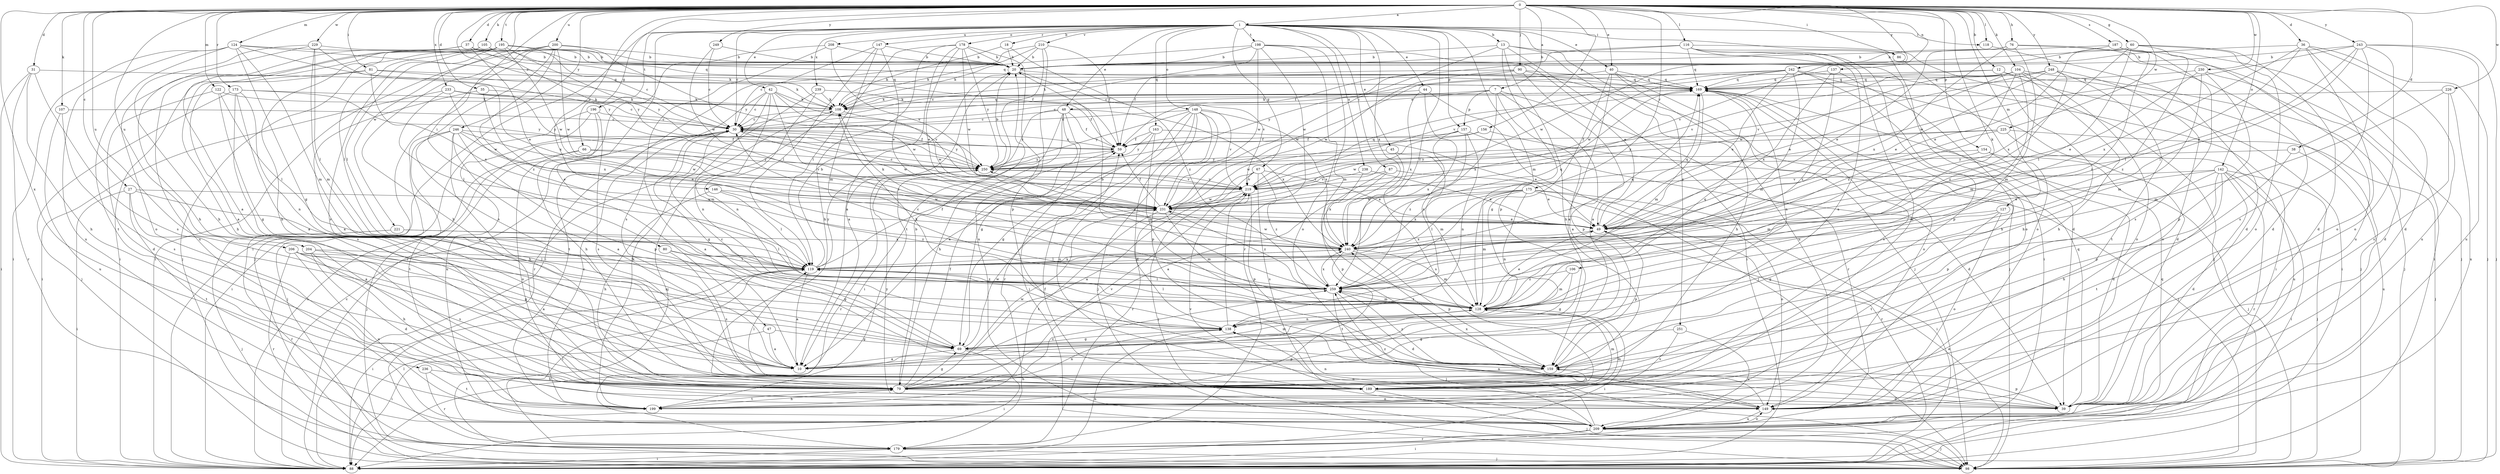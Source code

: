 strict digraph  {
0;
1;
7;
10;
12;
13;
18;
20;
27;
30;
31;
35;
36;
37;
38;
39;
40;
42;
44;
45;
47;
48;
49;
59;
60;
66;
67;
69;
76;
79;
80;
81;
86;
87;
88;
90;
98;
104;
105;
106;
107;
108;
116;
118;
119;
122;
124;
127;
128;
137;
138;
142;
146;
147;
148;
149;
154;
156;
157;
159;
163;
169;
173;
175;
178;
179;
187;
189;
195;
196;
198;
199;
200;
204;
206;
208;
209;
210;
219;
221;
225;
226;
229;
230;
231;
233;
236;
238;
239;
240;
242;
243;
246;
248;
249;
250;
251;
259;
0 -> 1  [label=a];
0 -> 7  [label=a];
0 -> 12  [label=b];
0 -> 27  [label=c];
0 -> 30  [label=c];
0 -> 31  [label=d];
0 -> 35  [label=d];
0 -> 36  [label=d];
0 -> 37  [label=d];
0 -> 38  [label=d];
0 -> 40  [label=e];
0 -> 60  [label=g];
0 -> 66  [label=g];
0 -> 76  [label=h];
0 -> 80  [label=i];
0 -> 81  [label=i];
0 -> 86  [label=i];
0 -> 90  [label=j];
0 -> 104  [label=k];
0 -> 105  [label=k];
0 -> 106  [label=k];
0 -> 107  [label=k];
0 -> 116  [label=l];
0 -> 118  [label=l];
0 -> 122  [label=m];
0 -> 124  [label=m];
0 -> 127  [label=m];
0 -> 137  [label=n];
0 -> 142  [label=o];
0 -> 146  [label=o];
0 -> 154  [label=p];
0 -> 156  [label=p];
0 -> 173  [label=r];
0 -> 175  [label=r];
0 -> 187  [label=s];
0 -> 195  [label=t];
0 -> 200  [label=u];
0 -> 204  [label=u];
0 -> 206  [label=u];
0 -> 221  [label=w];
0 -> 225  [label=w];
0 -> 226  [label=w];
0 -> 229  [label=w];
0 -> 230  [label=w];
0 -> 233  [label=x];
0 -> 236  [label=x];
0 -> 242  [label=y];
0 -> 243  [label=y];
0 -> 246  [label=y];
0 -> 248  [label=y];
0 -> 249  [label=y];
1 -> 13  [label=b];
1 -> 18  [label=b];
1 -> 30  [label=c];
1 -> 40  [label=e];
1 -> 42  [label=e];
1 -> 44  [label=e];
1 -> 45  [label=e];
1 -> 47  [label=e];
1 -> 48  [label=e];
1 -> 67  [label=g];
1 -> 86  [label=i];
1 -> 87  [label=i];
1 -> 88  [label=i];
1 -> 118  [label=l];
1 -> 128  [label=m];
1 -> 147  [label=o];
1 -> 148  [label=o];
1 -> 157  [label=p];
1 -> 163  [label=q];
1 -> 178  [label=r];
1 -> 196  [label=t];
1 -> 198  [label=t];
1 -> 208  [label=u];
1 -> 210  [label=v];
1 -> 238  [label=x];
1 -> 239  [label=x];
1 -> 240  [label=x];
1 -> 251  [label=z];
1 -> 259  [label=z];
7 -> 10  [label=a];
7 -> 30  [label=c];
7 -> 48  [label=e];
7 -> 157  [label=p];
7 -> 159  [label=p];
7 -> 179  [label=r];
7 -> 240  [label=x];
12 -> 79  [label=h];
12 -> 88  [label=i];
12 -> 98  [label=j];
12 -> 108  [label=k];
12 -> 169  [label=q];
13 -> 20  [label=b];
13 -> 39  [label=d];
13 -> 79  [label=h];
13 -> 88  [label=i];
13 -> 159  [label=p];
13 -> 209  [label=u];
13 -> 231  [label=w];
18 -> 20  [label=b];
18 -> 108  [label=k];
18 -> 259  [label=z];
20 -> 10  [label=a];
20 -> 169  [label=q];
20 -> 219  [label=v];
27 -> 10  [label=a];
27 -> 88  [label=i];
27 -> 199  [label=t];
27 -> 231  [label=w];
27 -> 259  [label=z];
30 -> 10  [label=a];
30 -> 59  [label=f];
30 -> 69  [label=g];
30 -> 88  [label=i];
30 -> 231  [label=w];
30 -> 250  [label=y];
31 -> 79  [label=h];
31 -> 88  [label=i];
31 -> 169  [label=q];
31 -> 179  [label=r];
31 -> 189  [label=s];
35 -> 10  [label=a];
35 -> 108  [label=k];
35 -> 240  [label=x];
36 -> 20  [label=b];
36 -> 39  [label=d];
36 -> 98  [label=j];
36 -> 119  [label=l];
36 -> 149  [label=o];
36 -> 209  [label=u];
36 -> 240  [label=x];
37 -> 10  [label=a];
37 -> 20  [label=b];
37 -> 49  [label=e];
37 -> 79  [label=h];
37 -> 108  [label=k];
37 -> 169  [label=q];
38 -> 159  [label=p];
38 -> 209  [label=u];
38 -> 250  [label=y];
39 -> 138  [label=n];
39 -> 159  [label=p];
39 -> 169  [label=q];
40 -> 10  [label=a];
40 -> 69  [label=g];
40 -> 79  [label=h];
40 -> 98  [label=j];
40 -> 169  [label=q];
40 -> 231  [label=w];
42 -> 30  [label=c];
42 -> 108  [label=k];
42 -> 128  [label=m];
42 -> 138  [label=n];
42 -> 199  [label=t];
42 -> 219  [label=v];
42 -> 231  [label=w];
42 -> 259  [label=z];
44 -> 98  [label=j];
44 -> 108  [label=k];
44 -> 138  [label=n];
44 -> 240  [label=x];
45 -> 128  [label=m];
45 -> 189  [label=s];
45 -> 250  [label=y];
47 -> 10  [label=a];
47 -> 69  [label=g];
47 -> 88  [label=i];
48 -> 30  [label=c];
48 -> 59  [label=f];
48 -> 69  [label=g];
48 -> 79  [label=h];
48 -> 88  [label=i];
48 -> 98  [label=j];
48 -> 240  [label=x];
48 -> 250  [label=y];
49 -> 108  [label=k];
49 -> 159  [label=p];
49 -> 169  [label=q];
49 -> 240  [label=x];
59 -> 30  [label=c];
59 -> 250  [label=y];
60 -> 20  [label=b];
60 -> 39  [label=d];
60 -> 49  [label=e];
60 -> 119  [label=l];
60 -> 149  [label=o];
60 -> 240  [label=x];
60 -> 259  [label=z];
66 -> 98  [label=j];
66 -> 149  [label=o];
66 -> 219  [label=v];
66 -> 250  [label=y];
67 -> 49  [label=e];
67 -> 98  [label=j];
67 -> 179  [label=r];
67 -> 189  [label=s];
67 -> 219  [label=v];
67 -> 259  [label=z];
69 -> 10  [label=a];
69 -> 30  [label=c];
69 -> 88  [label=i];
69 -> 128  [label=m];
69 -> 159  [label=p];
69 -> 231  [label=w];
76 -> 20  [label=b];
76 -> 39  [label=d];
76 -> 49  [label=e];
76 -> 98  [label=j];
76 -> 128  [label=m];
76 -> 240  [label=x];
79 -> 20  [label=b];
79 -> 59  [label=f];
79 -> 69  [label=g];
79 -> 138  [label=n];
79 -> 149  [label=o];
79 -> 199  [label=t];
79 -> 219  [label=v];
79 -> 231  [label=w];
79 -> 259  [label=z];
80 -> 69  [label=g];
80 -> 119  [label=l];
80 -> 189  [label=s];
81 -> 10  [label=a];
81 -> 79  [label=h];
81 -> 108  [label=k];
81 -> 169  [label=q];
81 -> 240  [label=x];
86 -> 149  [label=o];
86 -> 231  [label=w];
87 -> 10  [label=a];
87 -> 49  [label=e];
87 -> 159  [label=p];
87 -> 219  [label=v];
88 -> 30  [label=c];
88 -> 119  [label=l];
88 -> 138  [label=n];
88 -> 169  [label=q];
90 -> 10  [label=a];
90 -> 30  [label=c];
90 -> 98  [label=j];
90 -> 169  [label=q];
90 -> 231  [label=w];
90 -> 250  [label=y];
98 -> 49  [label=e];
104 -> 49  [label=e];
104 -> 79  [label=h];
104 -> 98  [label=j];
104 -> 128  [label=m];
104 -> 149  [label=o];
104 -> 169  [label=q];
104 -> 219  [label=v];
104 -> 231  [label=w];
104 -> 259  [label=z];
105 -> 20  [label=b];
105 -> 119  [label=l];
105 -> 209  [label=u];
105 -> 250  [label=y];
106 -> 69  [label=g];
106 -> 128  [label=m];
106 -> 259  [label=z];
107 -> 30  [label=c];
107 -> 189  [label=s];
107 -> 209  [label=u];
108 -> 30  [label=c];
108 -> 98  [label=j];
108 -> 169  [label=q];
108 -> 231  [label=w];
116 -> 10  [label=a];
116 -> 20  [label=b];
116 -> 59  [label=f];
116 -> 88  [label=i];
116 -> 98  [label=j];
116 -> 149  [label=o];
116 -> 169  [label=q];
116 -> 189  [label=s];
118 -> 39  [label=d];
119 -> 10  [label=a];
119 -> 20  [label=b];
119 -> 59  [label=f];
119 -> 88  [label=i];
119 -> 169  [label=q];
119 -> 240  [label=x];
119 -> 250  [label=y];
119 -> 259  [label=z];
122 -> 39  [label=d];
122 -> 69  [label=g];
122 -> 108  [label=k];
122 -> 119  [label=l];
124 -> 20  [label=b];
124 -> 59  [label=f];
124 -> 69  [label=g];
124 -> 88  [label=i];
124 -> 128  [label=m];
124 -> 199  [label=t];
124 -> 209  [label=u];
124 -> 250  [label=y];
127 -> 49  [label=e];
127 -> 69  [label=g];
127 -> 149  [label=o];
127 -> 199  [label=t];
128 -> 49  [label=e];
128 -> 88  [label=i];
128 -> 119  [label=l];
128 -> 138  [label=n];
128 -> 169  [label=q];
128 -> 259  [label=z];
137 -> 79  [label=h];
137 -> 169  [label=q];
137 -> 240  [label=x];
137 -> 259  [label=z];
138 -> 69  [label=g];
138 -> 108  [label=k];
138 -> 219  [label=v];
142 -> 39  [label=d];
142 -> 49  [label=e];
142 -> 79  [label=h];
142 -> 88  [label=i];
142 -> 98  [label=j];
142 -> 159  [label=p];
142 -> 179  [label=r];
142 -> 199  [label=t];
142 -> 219  [label=v];
146 -> 79  [label=h];
146 -> 119  [label=l];
146 -> 231  [label=w];
146 -> 259  [label=z];
147 -> 20  [label=b];
147 -> 49  [label=e];
147 -> 88  [label=i];
147 -> 119  [label=l];
147 -> 128  [label=m];
148 -> 10  [label=a];
148 -> 30  [label=c];
148 -> 39  [label=d];
148 -> 98  [label=j];
148 -> 149  [label=o];
148 -> 159  [label=p];
148 -> 179  [label=r];
148 -> 219  [label=v];
148 -> 240  [label=x];
148 -> 250  [label=y];
149 -> 138  [label=n];
149 -> 209  [label=u];
149 -> 240  [label=x];
149 -> 250  [label=y];
149 -> 259  [label=z];
154 -> 39  [label=d];
154 -> 98  [label=j];
154 -> 128  [label=m];
154 -> 250  [label=y];
156 -> 59  [label=f];
156 -> 98  [label=j];
156 -> 231  [label=w];
157 -> 39  [label=d];
157 -> 59  [label=f];
157 -> 138  [label=n];
157 -> 231  [label=w];
157 -> 240  [label=x];
157 -> 259  [label=z];
159 -> 79  [label=h];
159 -> 189  [label=s];
159 -> 259  [label=z];
163 -> 49  [label=e];
163 -> 59  [label=f];
163 -> 69  [label=g];
163 -> 128  [label=m];
163 -> 250  [label=y];
169 -> 108  [label=k];
169 -> 128  [label=m];
169 -> 138  [label=n];
169 -> 149  [label=o];
169 -> 189  [label=s];
173 -> 10  [label=a];
173 -> 98  [label=j];
173 -> 108  [label=k];
173 -> 138  [label=n];
173 -> 189  [label=s];
173 -> 250  [label=y];
175 -> 88  [label=i];
175 -> 119  [label=l];
175 -> 128  [label=m];
175 -> 138  [label=n];
175 -> 149  [label=o];
175 -> 179  [label=r];
175 -> 231  [label=w];
175 -> 240  [label=x];
175 -> 259  [label=z];
178 -> 10  [label=a];
178 -> 20  [label=b];
178 -> 49  [label=e];
178 -> 79  [label=h];
178 -> 119  [label=l];
178 -> 159  [label=p];
178 -> 231  [label=w];
178 -> 250  [label=y];
179 -> 88  [label=i];
179 -> 98  [label=j];
179 -> 119  [label=l];
187 -> 20  [label=b];
187 -> 88  [label=i];
187 -> 189  [label=s];
187 -> 209  [label=u];
187 -> 219  [label=v];
187 -> 259  [label=z];
189 -> 39  [label=d];
189 -> 98  [label=j];
189 -> 119  [label=l];
189 -> 128  [label=m];
195 -> 20  [label=b];
195 -> 30  [label=c];
195 -> 79  [label=h];
195 -> 88  [label=i];
195 -> 98  [label=j];
195 -> 119  [label=l];
195 -> 169  [label=q];
195 -> 189  [label=s];
195 -> 231  [label=w];
195 -> 250  [label=y];
196 -> 30  [label=c];
196 -> 79  [label=h];
196 -> 88  [label=i];
196 -> 189  [label=s];
196 -> 209  [label=u];
198 -> 20  [label=b];
198 -> 49  [label=e];
198 -> 59  [label=f];
198 -> 108  [label=k];
198 -> 128  [label=m];
198 -> 149  [label=o];
198 -> 179  [label=r];
198 -> 231  [label=w];
199 -> 30  [label=c];
199 -> 79  [label=h];
199 -> 108  [label=k];
199 -> 128  [label=m];
200 -> 20  [label=b];
200 -> 79  [label=h];
200 -> 88  [label=i];
200 -> 98  [label=j];
200 -> 189  [label=s];
200 -> 231  [label=w];
200 -> 250  [label=y];
200 -> 259  [label=z];
204 -> 39  [label=d];
204 -> 79  [label=h];
204 -> 119  [label=l];
204 -> 138  [label=n];
206 -> 10  [label=a];
206 -> 69  [label=g];
206 -> 119  [label=l];
206 -> 179  [label=r];
206 -> 189  [label=s];
206 -> 209  [label=u];
208 -> 20  [label=b];
208 -> 88  [label=i];
208 -> 189  [label=s];
208 -> 219  [label=v];
209 -> 59  [label=f];
209 -> 88  [label=i];
209 -> 98  [label=j];
209 -> 138  [label=n];
209 -> 149  [label=o];
209 -> 179  [label=r];
209 -> 219  [label=v];
210 -> 20  [label=b];
210 -> 30  [label=c];
210 -> 59  [label=f];
210 -> 108  [label=k];
210 -> 199  [label=t];
210 -> 209  [label=u];
219 -> 10  [label=a];
219 -> 30  [label=c];
219 -> 159  [label=p];
219 -> 169  [label=q];
219 -> 231  [label=w];
219 -> 250  [label=y];
221 -> 98  [label=j];
221 -> 119  [label=l];
221 -> 179  [label=r];
221 -> 240  [label=x];
225 -> 49  [label=e];
225 -> 59  [label=f];
225 -> 98  [label=j];
225 -> 209  [label=u];
225 -> 250  [label=y];
226 -> 108  [label=k];
226 -> 128  [label=m];
226 -> 189  [label=s];
226 -> 209  [label=u];
229 -> 20  [label=b];
229 -> 79  [label=h];
229 -> 119  [label=l];
229 -> 128  [label=m];
229 -> 149  [label=o];
229 -> 240  [label=x];
230 -> 39  [label=d];
230 -> 49  [label=e];
230 -> 128  [label=m];
230 -> 159  [label=p];
230 -> 169  [label=q];
231 -> 49  [label=e];
231 -> 59  [label=f];
231 -> 128  [label=m];
231 -> 199  [label=t];
231 -> 259  [label=z];
233 -> 30  [label=c];
233 -> 88  [label=i];
233 -> 108  [label=k];
233 -> 119  [label=l];
233 -> 231  [label=w];
233 -> 250  [label=y];
236 -> 79  [label=h];
236 -> 179  [label=r];
236 -> 199  [label=t];
238 -> 49  [label=e];
238 -> 219  [label=v];
238 -> 240  [label=x];
239 -> 59  [label=f];
239 -> 108  [label=k];
239 -> 138  [label=n];
239 -> 179  [label=r];
240 -> 119  [label=l];
240 -> 128  [label=m];
240 -> 159  [label=p];
240 -> 169  [label=q];
240 -> 199  [label=t];
240 -> 231  [label=w];
240 -> 250  [label=y];
242 -> 30  [label=c];
242 -> 39  [label=d];
242 -> 49  [label=e];
242 -> 88  [label=i];
242 -> 128  [label=m];
242 -> 159  [label=p];
242 -> 169  [label=q];
242 -> 219  [label=v];
242 -> 231  [label=w];
243 -> 20  [label=b];
243 -> 49  [label=e];
243 -> 98  [label=j];
243 -> 119  [label=l];
243 -> 149  [label=o];
243 -> 189  [label=s];
243 -> 209  [label=u];
243 -> 231  [label=w];
246 -> 10  [label=a];
246 -> 49  [label=e];
246 -> 59  [label=f];
246 -> 79  [label=h];
246 -> 98  [label=j];
246 -> 159  [label=p];
246 -> 199  [label=t];
246 -> 231  [label=w];
248 -> 49  [label=e];
248 -> 149  [label=o];
248 -> 169  [label=q];
248 -> 199  [label=t];
248 -> 219  [label=v];
248 -> 259  [label=z];
249 -> 20  [label=b];
249 -> 30  [label=c];
249 -> 231  [label=w];
250 -> 20  [label=b];
250 -> 179  [label=r];
250 -> 219  [label=v];
251 -> 69  [label=g];
251 -> 189  [label=s];
251 -> 209  [label=u];
259 -> 20  [label=b];
259 -> 30  [label=c];
259 -> 39  [label=d];
259 -> 98  [label=j];
259 -> 119  [label=l];
259 -> 128  [label=m];
259 -> 240  [label=x];
}
